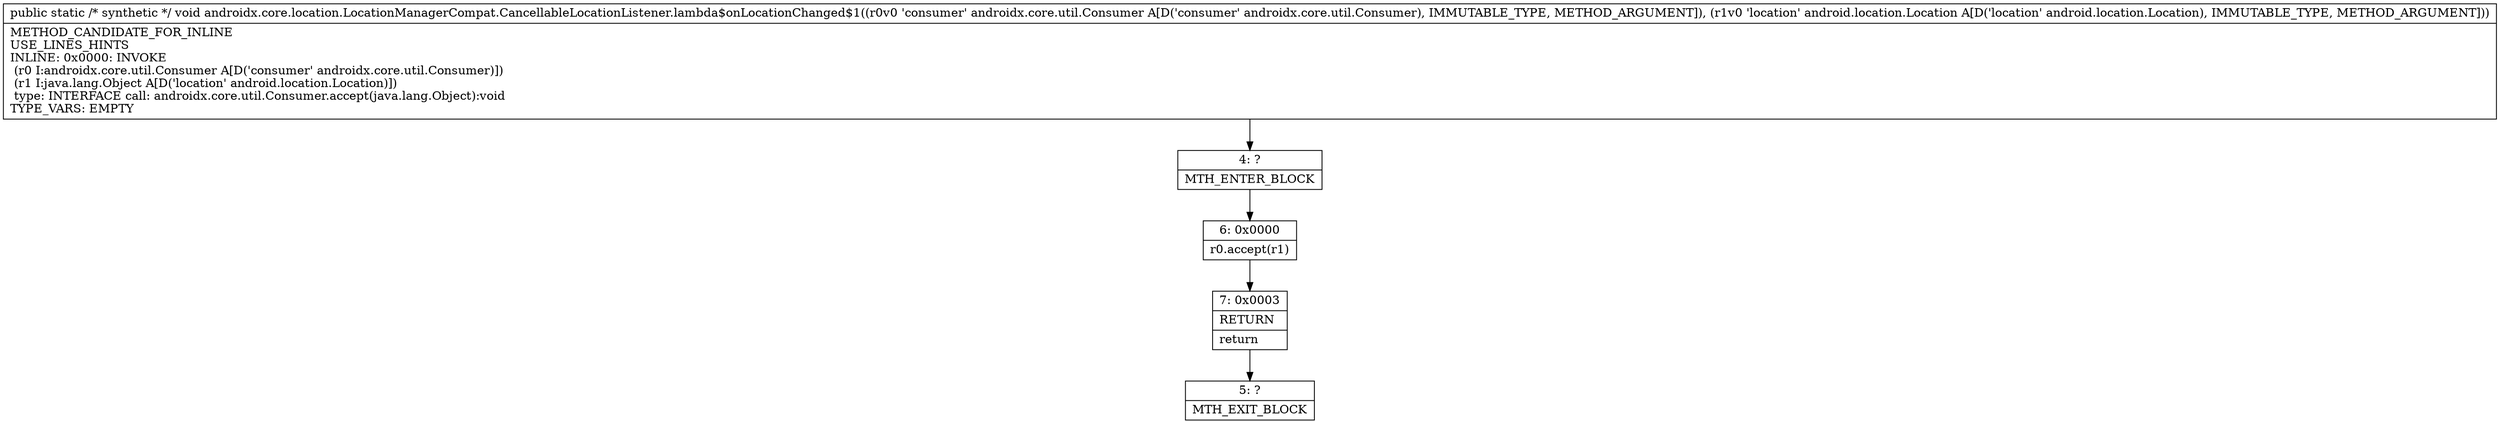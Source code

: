 digraph "CFG forandroidx.core.location.LocationManagerCompat.CancellableLocationListener.lambda$onLocationChanged$1(Landroidx\/core\/util\/Consumer;Landroid\/location\/Location;)V" {
Node_4 [shape=record,label="{4\:\ ?|MTH_ENTER_BLOCK\l}"];
Node_6 [shape=record,label="{6\:\ 0x0000|r0.accept(r1)\l}"];
Node_7 [shape=record,label="{7\:\ 0x0003|RETURN\l|return\l}"];
Node_5 [shape=record,label="{5\:\ ?|MTH_EXIT_BLOCK\l}"];
MethodNode[shape=record,label="{public static \/* synthetic *\/ void androidx.core.location.LocationManagerCompat.CancellableLocationListener.lambda$onLocationChanged$1((r0v0 'consumer' androidx.core.util.Consumer A[D('consumer' androidx.core.util.Consumer), IMMUTABLE_TYPE, METHOD_ARGUMENT]), (r1v0 'location' android.location.Location A[D('location' android.location.Location), IMMUTABLE_TYPE, METHOD_ARGUMENT]))  | METHOD_CANDIDATE_FOR_INLINE\lUSE_LINES_HINTS\lINLINE: 0x0000: INVOKE  \l  (r0 I:androidx.core.util.Consumer A[D('consumer' androidx.core.util.Consumer)])\l  (r1 I:java.lang.Object A[D('location' android.location.Location)])\l type: INTERFACE call: androidx.core.util.Consumer.accept(java.lang.Object):void\lTYPE_VARS: EMPTY\l}"];
MethodNode -> Node_4;Node_4 -> Node_6;
Node_6 -> Node_7;
Node_7 -> Node_5;
}

